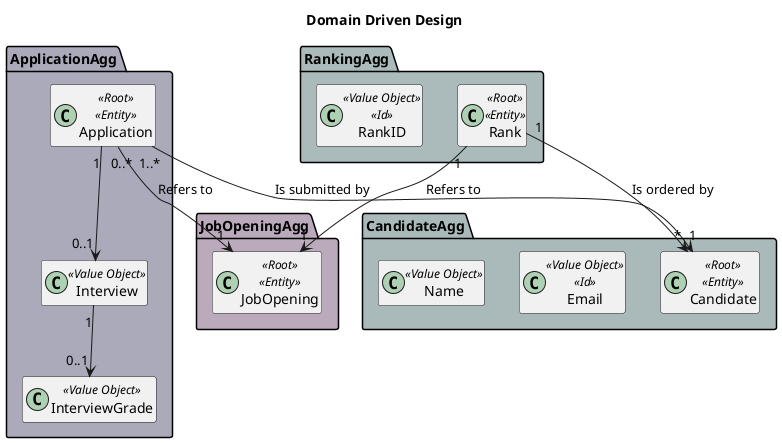 @startuml
'https://plantuml.com/class-diagram

hide field
hide methods

title Domain Driven Design
skinparam linetype wavy

package CandidateAgg #aababb {
    class Candidate<<Root>><<Entity>>
    class Email<<Value Object>><<Id>>
    class Name<<Value Object>>
}

package ApplicationAgg #aaaabb {
    class Application<<Root>><<Entity>>
    class Interview<<Value Object>>
    class InterviewGrade<<Value Object>>

    Application "1" --> "0..1" Interview
    Interview "1" --> "0..1" InterviewGrade
    Application "1..*" --> "1" Candidate : Is submitted by
}

package JobOpeningAgg #bbaabb {
    class JobOpening<<Root>><<Entity>>

    Application "0..*" --> "1" JobOpening : Refers to
}

package RankingAgg #abbabb {
    class Rank<<Root>><<Entity>>
    class RankID<<Value Object>><<Id>>

    Rank "1"-->"1" JobOpening : Refers to
    Rank "1"-->"*" Candidate : Is ordered by
}

@enduml